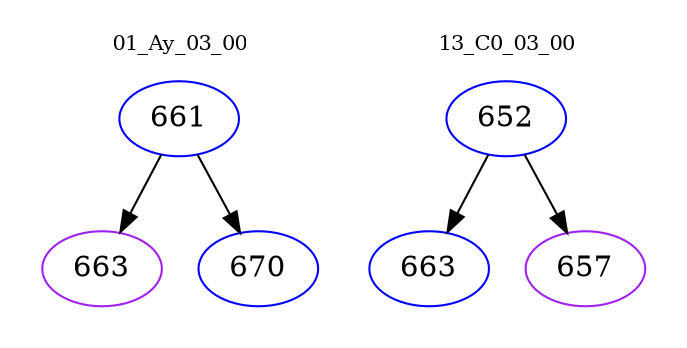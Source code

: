 digraph{
subgraph cluster_0 {
color = white
label = "01_Ay_03_00";
fontsize=10;
T0_661 [label="661", color="blue"]
T0_661 -> T0_663 [color="black"]
T0_663 [label="663", color="purple"]
T0_661 -> T0_670 [color="black"]
T0_670 [label="670", color="blue"]
}
subgraph cluster_1 {
color = white
label = "13_C0_03_00";
fontsize=10;
T1_652 [label="652", color="blue"]
T1_652 -> T1_663 [color="black"]
T1_663 [label="663", color="blue"]
T1_652 -> T1_657 [color="black"]
T1_657 [label="657", color="purple"]
}
}
